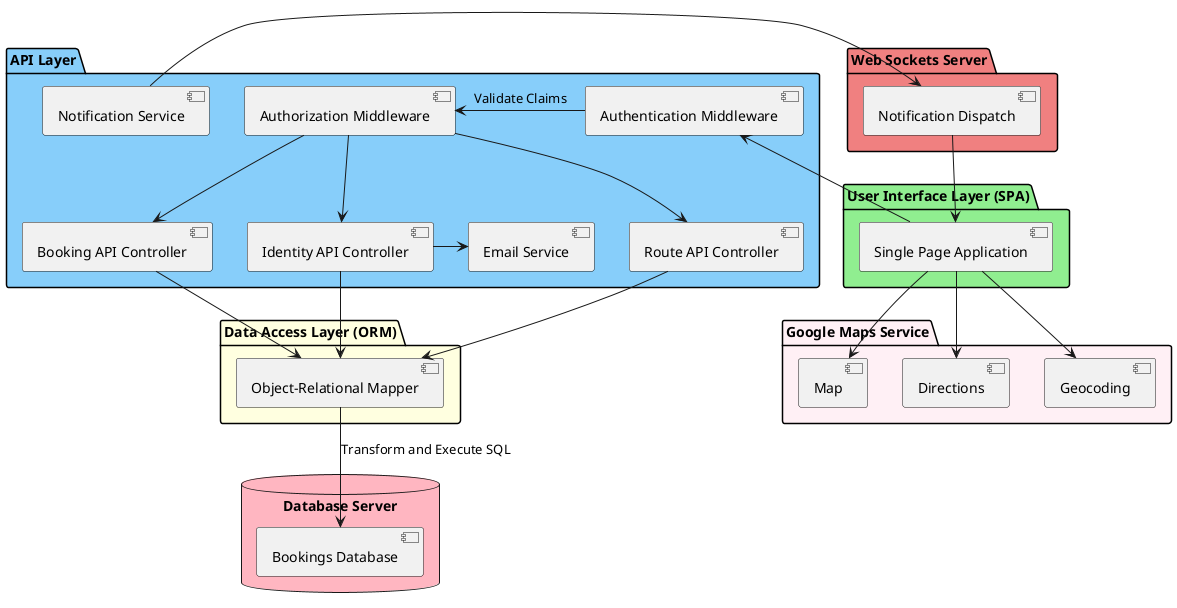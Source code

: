 @startuml
package "User Interface Layer (SPA)" #LightGreen {
  [Single Page Application] as SPA
}

package "Google Maps Service" #LavenderBlush {
    [Map]
    [Directions]
    [Geocoding]
}

package "API Layer" #LightSkyBlue {
  [Identity API Controller] as IdentityAPI
  [Authentication Middleware] as AuthMiddleware
  [Authorization Middleware] as AuthorizationAPI
  [Route API Controller] as RouteAPI
  [Booking API Controller] as BookingAPI
  [Email Service] as EmailService
  [Notification Service] as Notif
}

package "Web Sockets Server" #LightCoral {
    [Notification Dispatch] as NotifDisp
}

package "Data Access Layer (ORM)" #LightYellow {
  [Object-Relational Mapper] as ORM
}

database "Database Server" #LightPink {
    [Bookings Database] as DB
}

SPA -> Map
SPA -> Directions
SPA --> Geocoding
SPA -> AuthMiddleware
AuthMiddleware -> AuthorizationAPI : Validate Claims
AuthorizationAPI --> IdentityAPI
AuthorizationAPI --> RouteAPI
AuthorizationAPI --> BookingAPI
IdentityAPI -> "ORM"
RouteAPI -> "ORM"
BookingAPI --> "ORM"
IdentityAPI -> EmailService
ORM --> "DB" : Transform and Execute SQL
Notif -> NotifDisp
NotifDisp --> SPA

@enduml